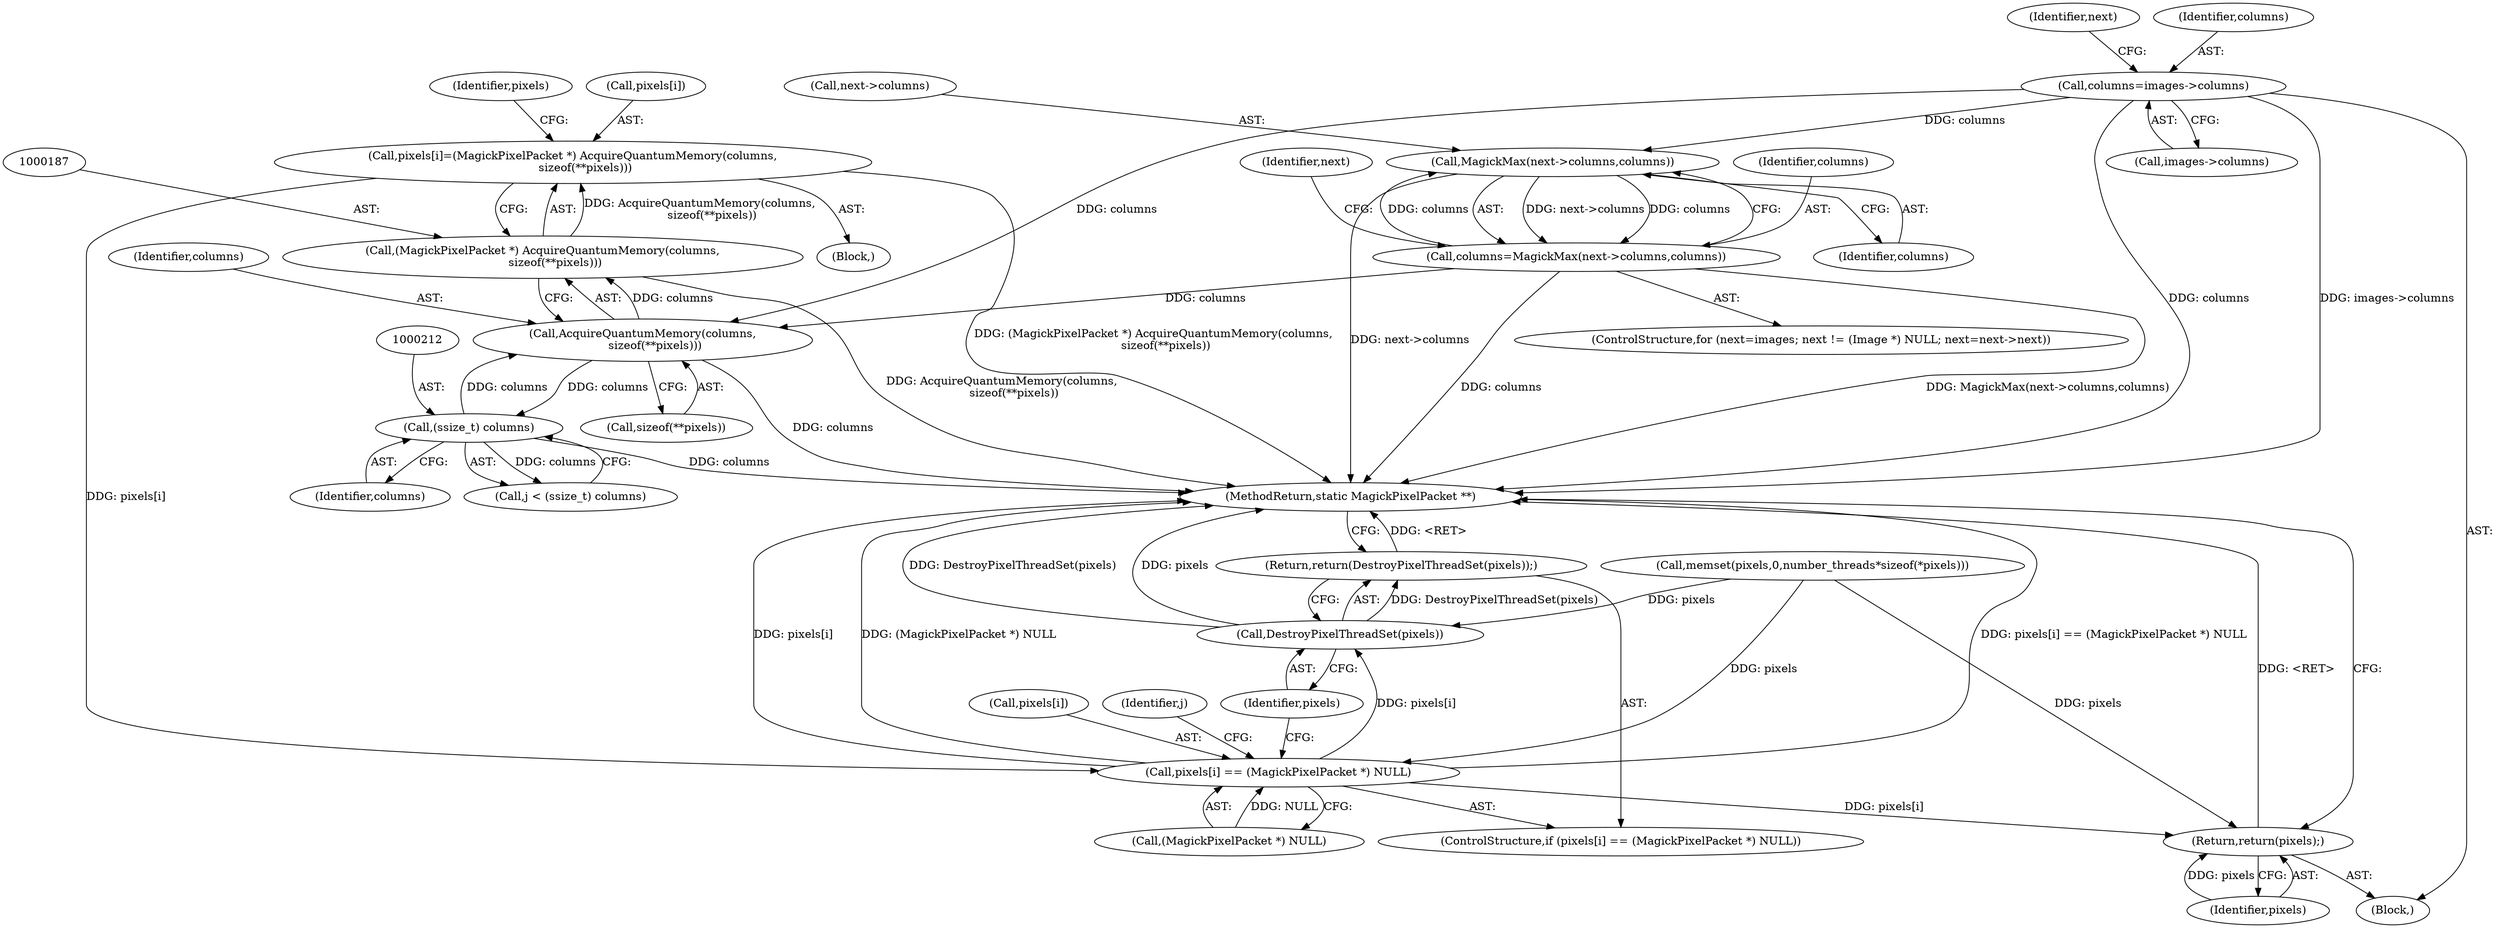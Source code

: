 digraph "0_ImageMagick6_5e409ae7a389cdf2ed17469303be3f3f21cec450@array" {
"1000182" [label="(Call,pixels[i]=(MagickPixelPacket *) AcquireQuantumMemory(columns,\n       sizeof(**pixels)))"];
"1000186" [label="(Call,(MagickPixelPacket *) AcquireQuantumMemory(columns,\n       sizeof(**pixels)))"];
"1000188" [label="(Call,AcquireQuantumMemory(columns,\n       sizeof(**pixels)))"];
"1000163" [label="(Call,columns=MagickMax(next->columns,columns))"];
"1000165" [label="(Call,MagickMax(next->columns,columns))"];
"1000144" [label="(Call,columns=images->columns)"];
"1000211" [label="(Call,(ssize_t) columns)"];
"1000195" [label="(Call,pixels[i] == (MagickPixelPacket *) NULL)"];
"1000203" [label="(Call,DestroyPixelThreadSet(pixels))"];
"1000202" [label="(Return,return(DestroyPixelThreadSet(pixels));)"];
"1000224" [label="(Return,return(pixels);)"];
"1000204" [label="(Identifier,pixels)"];
"1000149" [label="(ControlStructure,for (next=images; next != (Image *) NULL; next=next->next))"];
"1000102" [label="(Block,)"];
"1000151" [label="(Identifier,next)"];
"1000211" [label="(Call,(ssize_t) columns)"];
"1000146" [label="(Call,images->columns)"];
"1000202" [label="(Return,return(DestroyPixelThreadSet(pixels));)"];
"1000213" [label="(Identifier,columns)"];
"1000165" [label="(Call,MagickMax(next->columns,columns))"];
"1000164" [label="(Identifier,columns)"];
"1000197" [label="(Identifier,pixels)"];
"1000224" [label="(Return,return(pixels);)"];
"1000189" [label="(Identifier,columns)"];
"1000195" [label="(Call,pixels[i] == (MagickPixelPacket *) NULL)"];
"1000194" [label="(ControlStructure,if (pixels[i] == (MagickPixelPacket *) NULL))"];
"1000182" [label="(Call,pixels[i]=(MagickPixelPacket *) AcquireQuantumMemory(columns,\n       sizeof(**pixels)))"];
"1000159" [label="(Identifier,next)"];
"1000163" [label="(Call,columns=MagickMax(next->columns,columns))"];
"1000186" [label="(Call,(MagickPixelPacket *) AcquireQuantumMemory(columns,\n       sizeof(**pixels)))"];
"1000190" [label="(Call,sizeof(**pixels))"];
"1000136" [label="(Call,memset(pixels,0,number_threads*sizeof(*pixels)))"];
"1000166" [label="(Call,next->columns)"];
"1000188" [label="(Call,AcquireQuantumMemory(columns,\n       sizeof(**pixels)))"];
"1000183" [label="(Call,pixels[i])"];
"1000199" [label="(Call,(MagickPixelPacket *) NULL)"];
"1000226" [label="(MethodReturn,static MagickPixelPacket **)"];
"1000209" [label="(Call,j < (ssize_t) columns)"];
"1000225" [label="(Identifier,pixels)"];
"1000169" [label="(Identifier,columns)"];
"1000145" [label="(Identifier,columns)"];
"1000203" [label="(Call,DestroyPixelThreadSet(pixels))"];
"1000196" [label="(Call,pixels[i])"];
"1000181" [label="(Block,)"];
"1000207" [label="(Identifier,j)"];
"1000144" [label="(Call,columns=images->columns)"];
"1000182" -> "1000181"  [label="AST: "];
"1000182" -> "1000186"  [label="CFG: "];
"1000183" -> "1000182"  [label="AST: "];
"1000186" -> "1000182"  [label="AST: "];
"1000197" -> "1000182"  [label="CFG: "];
"1000182" -> "1000226"  [label="DDG: (MagickPixelPacket *) AcquireQuantumMemory(columns,\n       sizeof(**pixels))"];
"1000186" -> "1000182"  [label="DDG: AcquireQuantumMemory(columns,\n       sizeof(**pixels))"];
"1000182" -> "1000195"  [label="DDG: pixels[i]"];
"1000186" -> "1000188"  [label="CFG: "];
"1000187" -> "1000186"  [label="AST: "];
"1000188" -> "1000186"  [label="AST: "];
"1000186" -> "1000226"  [label="DDG: AcquireQuantumMemory(columns,\n       sizeof(**pixels))"];
"1000188" -> "1000186"  [label="DDG: columns"];
"1000188" -> "1000190"  [label="CFG: "];
"1000189" -> "1000188"  [label="AST: "];
"1000190" -> "1000188"  [label="AST: "];
"1000188" -> "1000226"  [label="DDG: columns"];
"1000163" -> "1000188"  [label="DDG: columns"];
"1000211" -> "1000188"  [label="DDG: columns"];
"1000144" -> "1000188"  [label="DDG: columns"];
"1000188" -> "1000211"  [label="DDG: columns"];
"1000163" -> "1000149"  [label="AST: "];
"1000163" -> "1000165"  [label="CFG: "];
"1000164" -> "1000163"  [label="AST: "];
"1000165" -> "1000163"  [label="AST: "];
"1000159" -> "1000163"  [label="CFG: "];
"1000163" -> "1000226"  [label="DDG: columns"];
"1000163" -> "1000226"  [label="DDG: MagickMax(next->columns,columns)"];
"1000165" -> "1000163"  [label="DDG: next->columns"];
"1000165" -> "1000163"  [label="DDG: columns"];
"1000163" -> "1000165"  [label="DDG: columns"];
"1000165" -> "1000169"  [label="CFG: "];
"1000166" -> "1000165"  [label="AST: "];
"1000169" -> "1000165"  [label="AST: "];
"1000165" -> "1000226"  [label="DDG: next->columns"];
"1000144" -> "1000165"  [label="DDG: columns"];
"1000144" -> "1000102"  [label="AST: "];
"1000144" -> "1000146"  [label="CFG: "];
"1000145" -> "1000144"  [label="AST: "];
"1000146" -> "1000144"  [label="AST: "];
"1000151" -> "1000144"  [label="CFG: "];
"1000144" -> "1000226"  [label="DDG: columns"];
"1000144" -> "1000226"  [label="DDG: images->columns"];
"1000211" -> "1000209"  [label="AST: "];
"1000211" -> "1000213"  [label="CFG: "];
"1000212" -> "1000211"  [label="AST: "];
"1000213" -> "1000211"  [label="AST: "];
"1000209" -> "1000211"  [label="CFG: "];
"1000211" -> "1000226"  [label="DDG: columns"];
"1000211" -> "1000209"  [label="DDG: columns"];
"1000195" -> "1000194"  [label="AST: "];
"1000195" -> "1000199"  [label="CFG: "];
"1000196" -> "1000195"  [label="AST: "];
"1000199" -> "1000195"  [label="AST: "];
"1000204" -> "1000195"  [label="CFG: "];
"1000207" -> "1000195"  [label="CFG: "];
"1000195" -> "1000226"  [label="DDG: (MagickPixelPacket *) NULL"];
"1000195" -> "1000226"  [label="DDG: pixels[i] == (MagickPixelPacket *) NULL"];
"1000195" -> "1000226"  [label="DDG: pixels[i]"];
"1000136" -> "1000195"  [label="DDG: pixels"];
"1000199" -> "1000195"  [label="DDG: NULL"];
"1000195" -> "1000203"  [label="DDG: pixels[i]"];
"1000195" -> "1000224"  [label="DDG: pixels[i]"];
"1000203" -> "1000202"  [label="AST: "];
"1000203" -> "1000204"  [label="CFG: "];
"1000204" -> "1000203"  [label="AST: "];
"1000202" -> "1000203"  [label="CFG: "];
"1000203" -> "1000226"  [label="DDG: DestroyPixelThreadSet(pixels)"];
"1000203" -> "1000226"  [label="DDG: pixels"];
"1000203" -> "1000202"  [label="DDG: DestroyPixelThreadSet(pixels)"];
"1000136" -> "1000203"  [label="DDG: pixels"];
"1000202" -> "1000194"  [label="AST: "];
"1000226" -> "1000202"  [label="CFG: "];
"1000202" -> "1000226"  [label="DDG: <RET>"];
"1000224" -> "1000102"  [label="AST: "];
"1000224" -> "1000225"  [label="CFG: "];
"1000225" -> "1000224"  [label="AST: "];
"1000226" -> "1000224"  [label="CFG: "];
"1000224" -> "1000226"  [label="DDG: <RET>"];
"1000225" -> "1000224"  [label="DDG: pixels"];
"1000136" -> "1000224"  [label="DDG: pixels"];
}
